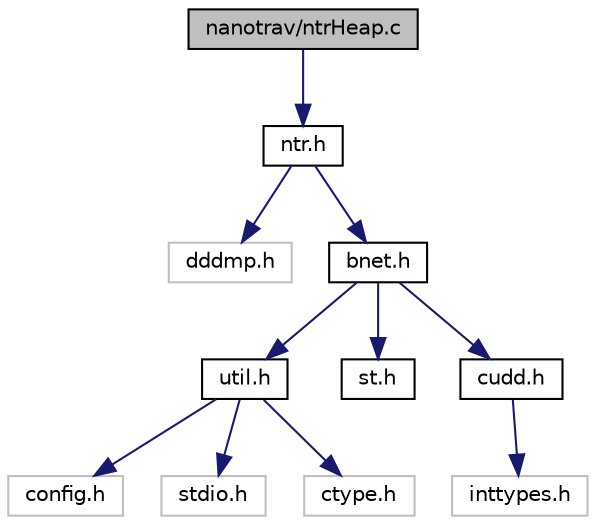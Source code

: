 digraph "nanotrav/ntrHeap.c"
{
 // LATEX_PDF_SIZE
  edge [fontname="Helvetica",fontsize="10",labelfontname="Helvetica",labelfontsize="10"];
  node [fontname="Helvetica",fontsize="10",shape=record];
  Node1 [label="nanotrav/ntrHeap.c",height=0.2,width=0.4,color="black", fillcolor="grey75", style="filled", fontcolor="black",tooltip="Functions for heap-based priority queues."];
  Node1 -> Node2 [color="midnightblue",fontsize="10",style="solid",fontname="Helvetica"];
  Node2 [label="ntr.h",height=0.2,width=0.4,color="black", fillcolor="white", style="filled",URL="$ntr_8h.html",tooltip="Simple-minded package to do traversal."];
  Node2 -> Node3 [color="midnightblue",fontsize="10",style="solid",fontname="Helvetica"];
  Node3 [label="dddmp.h",height=0.2,width=0.4,color="grey75", fillcolor="white", style="filled",tooltip=" "];
  Node2 -> Node4 [color="midnightblue",fontsize="10",style="solid",fontname="Helvetica"];
  Node4 [label="bnet.h",height=0.2,width=0.4,color="black", fillcolor="white", style="filled",URL="$bnet_8h.html",tooltip="Simple-minded package to read a blif file."];
  Node4 -> Node5 [color="midnightblue",fontsize="10",style="solid",fontname="Helvetica"];
  Node5 [label="util.h",height=0.2,width=0.4,color="black", fillcolor="white", style="filled",URL="$util_8h.html",tooltip="Low-level utilities."];
  Node5 -> Node6 [color="midnightblue",fontsize="10",style="solid",fontname="Helvetica"];
  Node6 [label="config.h",height=0.2,width=0.4,color="grey75", fillcolor="white", style="filled",tooltip=" "];
  Node5 -> Node7 [color="midnightblue",fontsize="10",style="solid",fontname="Helvetica"];
  Node7 [label="stdio.h",height=0.2,width=0.4,color="grey75", fillcolor="white", style="filled",tooltip=" "];
  Node5 -> Node8 [color="midnightblue",fontsize="10",style="solid",fontname="Helvetica"];
  Node8 [label="ctype.h",height=0.2,width=0.4,color="grey75", fillcolor="white", style="filled",tooltip=" "];
  Node4 -> Node9 [color="midnightblue",fontsize="10",style="solid",fontname="Helvetica"];
  Node9 [label="st.h",height=0.2,width=0.4,color="black", fillcolor="white", style="filled",URL="$st_8h.html",tooltip="Symbol table package."];
  Node4 -> Node10 [color="midnightblue",fontsize="10",style="solid",fontname="Helvetica"];
  Node10 [label="cudd.h",height=0.2,width=0.4,color="black", fillcolor="white", style="filled",URL="$cudd_8h.html",tooltip="The University of Colorado decision diagram package."];
  Node10 -> Node11 [color="midnightblue",fontsize="10",style="solid",fontname="Helvetica"];
  Node11 [label="inttypes.h",height=0.2,width=0.4,color="grey75", fillcolor="white", style="filled",tooltip=" "];
}

